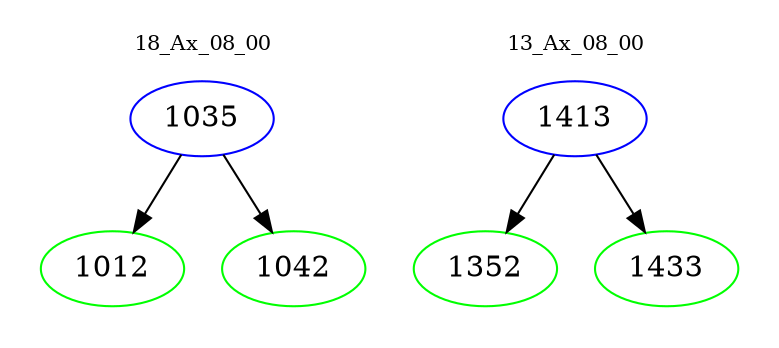 digraph{
subgraph cluster_0 {
color = white
label = "18_Ax_08_00";
fontsize=10;
T0_1035 [label="1035", color="blue"]
T0_1035 -> T0_1012 [color="black"]
T0_1012 [label="1012", color="green"]
T0_1035 -> T0_1042 [color="black"]
T0_1042 [label="1042", color="green"]
}
subgraph cluster_1 {
color = white
label = "13_Ax_08_00";
fontsize=10;
T1_1413 [label="1413", color="blue"]
T1_1413 -> T1_1352 [color="black"]
T1_1352 [label="1352", color="green"]
T1_1413 -> T1_1433 [color="black"]
T1_1433 [label="1433", color="green"]
}
}

